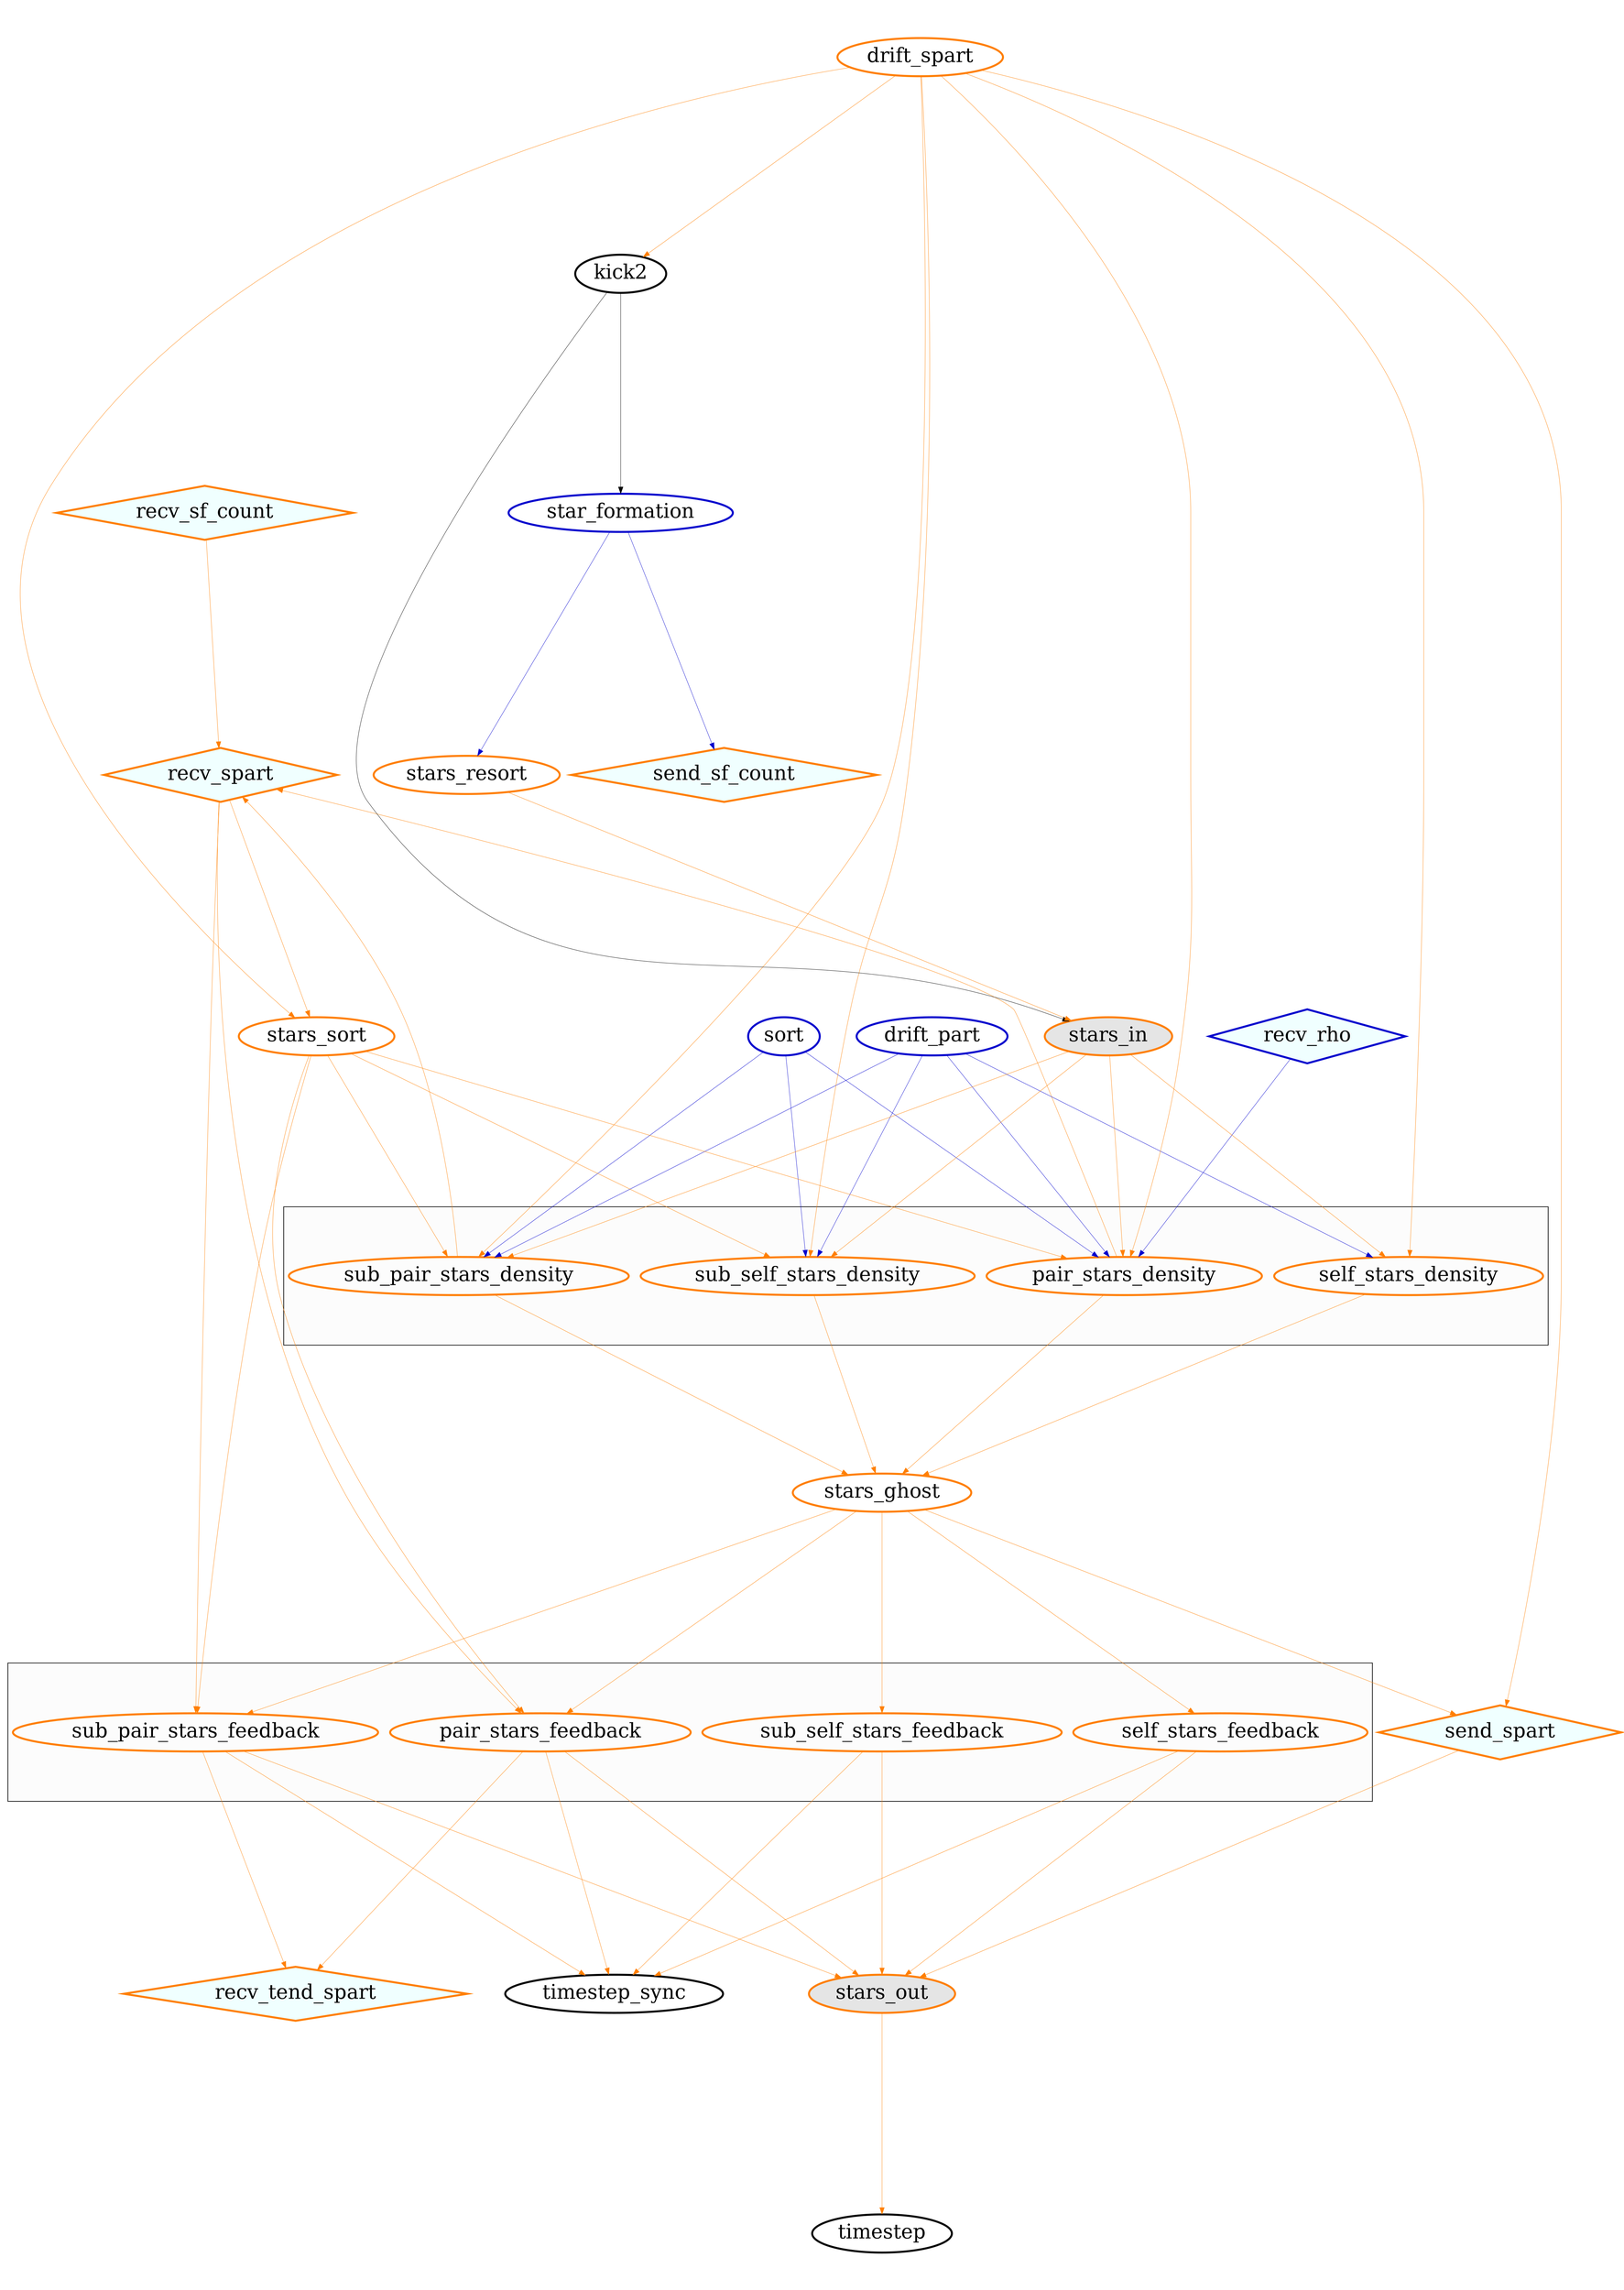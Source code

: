 digraph task_dep {
	 # Header
	 compound=true;
	 ratio=1.41;
	 node[nodesep=0.15, fontsize=30, penwidth=3.];
	 edge[fontsize=0, penwidth=0.5];
	 ranksep=0.8;

	 # Special tasks
	 sort[color=blue3];
	 self_stars_density[color=darkorange1];
	 self_stars_feedback[color=darkorange1];
	 pair_stars_density[color=darkorange1];
	 pair_stars_feedback[color=darkorange1];
	 sub_self_stars_density[color=darkorange1];
	 sub_self_stars_feedback[color=darkorange1];
	 sub_pair_stars_density[color=darkorange1];
	 sub_pair_stars_feedback[color=darkorange1];
	 drift_part[color=blue3];
	 drift_spart[color=darkorange1];
	 kick2[color=black];
	 timestep[color=black];
	 timestep_sync[color=black];
	 send_spart[shape=diamond,style=filled,fillcolor=azure,color=darkorange1];
	 recv_rho[shape=diamond,style=filled,fillcolor=azure,color=blue3];
	 recv_spart[shape=diamond,style=filled,fillcolor=azure,color=darkorange1];
	 recv_sf_count[shape=diamond,style=filled,fillcolor=azure,color=darkorange1];
	 star_formation[color=blue3];
	 stars_in[style=filled,fillcolor=grey90,color=darkorange1];
	 stars_out[style=filled,fillcolor=grey90,color=darkorange1];
	 stars_ghost[color=darkorange1];
	 stars_sort[color=darkorange1];
	 stars_resort[color=darkorange1];
	 recv_tend_spart[shape=diamond,style=filled,fillcolor=azure,color=darkorange1];
	 send_sf_count[shape=diamond,style=filled,fillcolor=azure,color=darkorange1];

	 subgraph clusterStarsDensity {
		 label="";
		 bgcolor="grey99";
		 pair_stars_density;
		 self_stars_density;
		 sub_pair_stars_density;
		 sub_self_stars_density;
	 };

	 subgraph clusterStarsFeedback {
		 label="";
		 bgcolor="grey99";
		 pair_stars_feedback;
		 self_stars_feedback;
		 sub_pair_stars_feedback;
		 sub_self_stars_feedback;
	 };


	 # Dependencies
	 sort->pair_stars_density[fontcolor=blue3,color=blue3]
	 sort->sub_self_stars_density[fontcolor=blue3,color=blue3]
	 sort->sub_pair_stars_density[fontcolor=blue3,color=blue3]
	 self_stars_density->stars_ghost[fontcolor=darkorange1,color=darkorange1]
	 self_stars_feedback->stars_out[fontcolor=darkorange1,color=darkorange1]
	 self_stars_feedback->timestep_sync[fontcolor=darkorange1,color=darkorange1]
	 pair_stars_density->stars_ghost[fontcolor=darkorange1,color=darkorange1]
	 pair_stars_density->recv_spart[fontcolor=darkorange1,color=darkorange1]
	 pair_stars_feedback->stars_out[fontcolor=darkorange1,color=darkorange1]
	 pair_stars_feedback->timestep_sync[fontcolor=darkorange1,color=darkorange1]
	 pair_stars_feedback->recv_tend_spart[fontcolor=darkorange1,color=darkorange1]
	 sub_self_stars_density->stars_ghost[fontcolor=darkorange1,color=darkorange1]
	 sub_self_stars_feedback->stars_out[fontcolor=darkorange1,color=darkorange1]
	 sub_self_stars_feedback->timestep_sync[fontcolor=darkorange1,color=darkorange1]
	 sub_pair_stars_density->stars_ghost[fontcolor=darkorange1,color=darkorange1]
	 sub_pair_stars_density->recv_spart[fontcolor=darkorange1,color=darkorange1]
	 sub_pair_stars_feedback->stars_out[fontcolor=darkorange1,color=darkorange1]
	 sub_pair_stars_feedback->timestep_sync[fontcolor=darkorange1,color=darkorange1]
	 sub_pair_stars_feedback->recv_tend_spart[fontcolor=darkorange1,color=darkorange1]
	 drift_part->self_stars_density[fontcolor=blue3,color=blue3]
	 drift_part->pair_stars_density[fontcolor=blue3,color=blue3]
	 drift_part->sub_self_stars_density[fontcolor=blue3,color=blue3]
	 drift_part->sub_pair_stars_density[fontcolor=blue3,color=blue3]
	 drift_spart->kick2[fontcolor=darkorange1,color=darkorange1]
	 drift_spart->self_stars_density[fontcolor=darkorange1,color=darkorange1]
	 drift_spart->pair_stars_density[fontcolor=darkorange1,color=darkorange1]
	 drift_spart->stars_sort[fontcolor=darkorange1,color=darkorange1]
	 drift_spart->send_spart[fontcolor=darkorange1,color=darkorange1]
	 drift_spart->sub_self_stars_density[fontcolor=darkorange1,color=darkorange1]
	 drift_spart->sub_pair_stars_density[fontcolor=darkorange1,color=darkorange1]
	 kick2->stars_in[fontcolor=black,color=black]
	 kick2->star_formation[fontcolor=black,color=black]
	 send_spart->stars_out[fontcolor=darkorange1,color=darkorange1]
	 recv_rho->pair_stars_density[fontcolor=blue3,color=blue3]
	 recv_spart->stars_sort[fontcolor=darkorange1,color=darkorange1]
	 recv_spart->pair_stars_feedback[fontcolor=darkorange1,color=darkorange1]
	 recv_spart->sub_pair_stars_feedback[fontcolor=darkorange1,color=darkorange1]
	 recv_sf_count->recv_spart[fontcolor=darkorange1,color=darkorange1]
	 star_formation->stars_resort[fontcolor=blue3,color=blue3]
	 star_formation->send_sf_count[fontcolor=blue3,color=blue3]
	 stars_in->self_stars_density[fontcolor=darkorange1,color=darkorange1]
	 stars_in->pair_stars_density[fontcolor=darkorange1,color=darkorange1]
	 stars_in->sub_self_stars_density[fontcolor=darkorange1,color=darkorange1]
	 stars_in->sub_pair_stars_density[fontcolor=darkorange1,color=darkorange1]
	 stars_out->timestep[fontcolor=darkorange1,color=darkorange1]
	 stars_ghost->self_stars_feedback[fontcolor=darkorange1,color=darkorange1]
	 stars_ghost->pair_stars_feedback[fontcolor=darkorange1,color=darkorange1]
	 stars_ghost->send_spart[fontcolor=darkorange1,color=darkorange1]
	 stars_ghost->sub_self_stars_feedback[fontcolor=darkorange1,color=darkorange1]
	 stars_ghost->sub_pair_stars_feedback[fontcolor=darkorange1,color=darkorange1]
	 stars_sort->pair_stars_density[fontcolor=darkorange1,color=darkorange1]
	 stars_sort->pair_stars_feedback[fontcolor=darkorange1,color=darkorange1]
	 stars_sort->sub_self_stars_density[fontcolor=darkorange1,color=darkorange1]
	 stars_sort->sub_pair_stars_density[fontcolor=darkorange1,color=darkorange1]
	 stars_sort->sub_pair_stars_feedback[fontcolor=darkorange1,color=darkorange1]
	 stars_resort->stars_in[fontcolor=darkorange1,color=darkorange1]
}